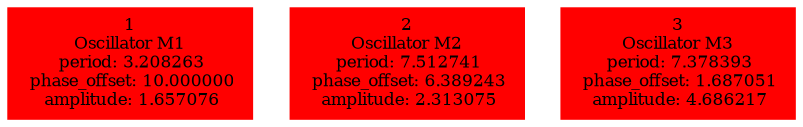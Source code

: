  digraph g{ forcelabels=true;
1 [label=<1<BR />Oscillator M1<BR /> period: 3.208263<BR /> phase_offset: 10.000000<BR /> amplitude: 1.657076>, shape=box,color=red,style=filled,fontsize=8];2 [label=<2<BR />Oscillator M2<BR /> period: 7.512741<BR /> phase_offset: 6.389243<BR /> amplitude: 2.313075>, shape=box,color=red,style=filled,fontsize=8];3 [label=<3<BR />Oscillator M3<BR /> period: 7.378393<BR /> phase_offset: 1.687051<BR /> amplitude: 4.686217>, shape=box,color=red,style=filled,fontsize=8]; }

